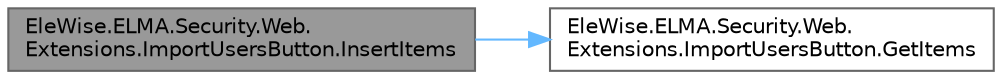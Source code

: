 digraph "EleWise.ELMA.Security.Web.Extensions.ImportUsersButton.InsertItems"
{
 // LATEX_PDF_SIZE
  bgcolor="transparent";
  edge [fontname=Helvetica,fontsize=10,labelfontname=Helvetica,labelfontsize=10];
  node [fontname=Helvetica,fontsize=10,shape=box,height=0.2,width=0.4];
  rankdir="LR";
  Node1 [id="Node000001",label="EleWise.ELMA.Security.Web.\lExtensions.ImportUsersButton.InsertItems",height=0.2,width=0.4,color="gray40", fillcolor="grey60", style="filled", fontcolor="black",tooltip="Обработать корневой активный элемент"];
  Node1 -> Node2 [id="edge1_Node000001_Node000002",color="steelblue1",style="solid",tooltip=" "];
  Node2 [id="Node000002",label="EleWise.ELMA.Security.Web.\lExtensions.ImportUsersButton.GetItems",height=0.2,width=0.4,color="grey40", fillcolor="white", style="filled",URL="$class_ele_wise_1_1_e_l_m_a_1_1_security_1_1_web_1_1_extensions_1_1_import_users_button.html#af2f4ee48bd72dee2d739332ce4d1844d",tooltip="Получить список активных элементов для анализа в других точках"];
}
